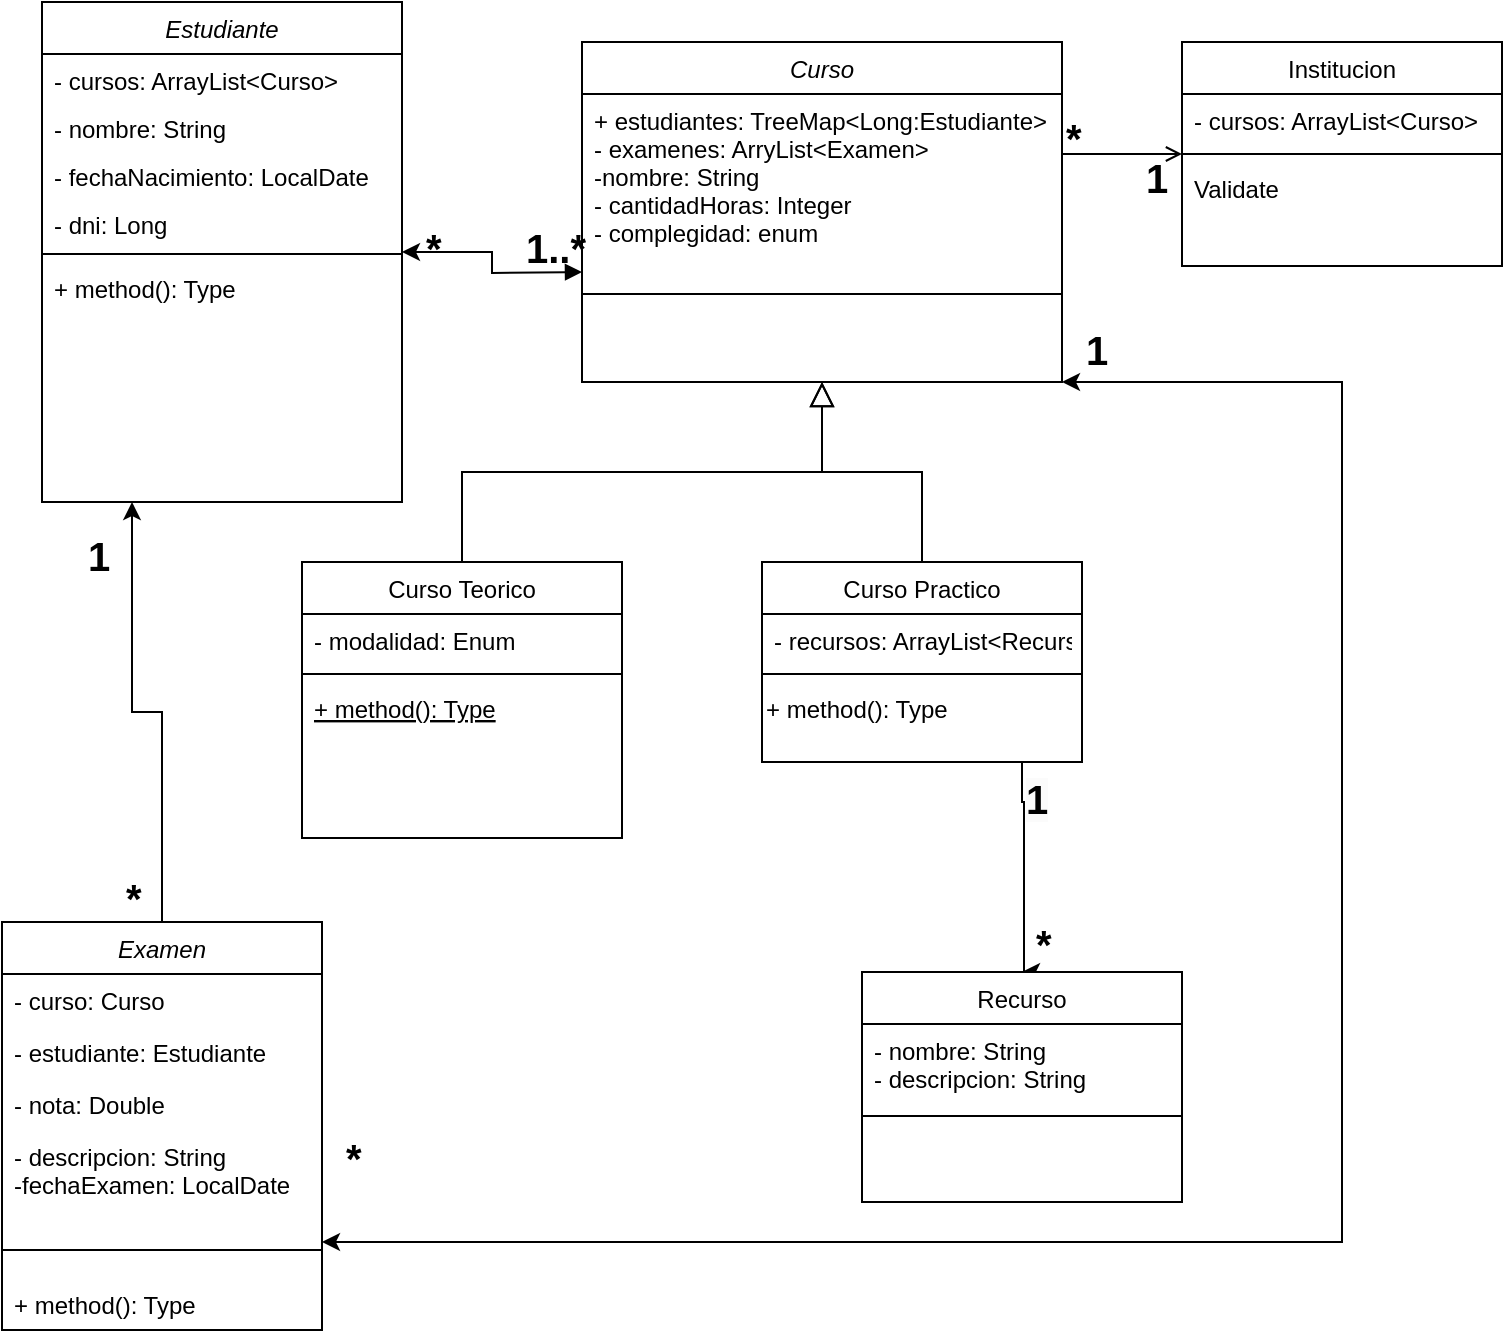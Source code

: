 <mxfile version="24.7.5">
  <diagram id="C5RBs43oDa-KdzZeNtuy" name="Page-1">
    <mxGraphModel dx="1575" dy="626" grid="1" gridSize="10" guides="1" tooltips="1" connect="1" arrows="1" fold="1" page="1" pageScale="1" pageWidth="827" pageHeight="1169" math="0" shadow="0">
      <root>
        <mxCell id="WIyWlLk6GJQsqaUBKTNV-0" />
        <mxCell id="WIyWlLk6GJQsqaUBKTNV-1" parent="WIyWlLk6GJQsqaUBKTNV-0" />
        <mxCell id="zkfFHV4jXpPFQw0GAbJ--0" value="Curso" style="swimlane;fontStyle=2;align=center;verticalAlign=top;childLayout=stackLayout;horizontal=1;startSize=26;horizontalStack=0;resizeParent=1;resizeLast=0;collapsible=1;marginBottom=0;rounded=0;shadow=0;strokeWidth=1;" parent="WIyWlLk6GJQsqaUBKTNV-1" vertex="1">
          <mxGeometry x="240" y="120" width="240" height="170" as="geometry">
            <mxRectangle x="230" y="140" width="160" height="26" as="alternateBounds" />
          </mxGeometry>
        </mxCell>
        <mxCell id="zkfFHV4jXpPFQw0GAbJ--1" value="+ estudiantes: TreeMap&lt;Long:Estudiante&gt;&#xa;- examenes: ArryList&lt;Examen&gt;&#xa;-nombre: String&#xa;- cantidadHoras: Integer&#xa;- complegidad: enum" style="text;align=left;verticalAlign=top;spacingLeft=4;spacingRight=4;overflow=hidden;rotatable=0;points=[[0,0.5],[1,0.5]];portConstraint=eastwest;" parent="zkfFHV4jXpPFQw0GAbJ--0" vertex="1">
          <mxGeometry y="26" width="240" height="90" as="geometry" />
        </mxCell>
        <mxCell id="zkfFHV4jXpPFQw0GAbJ--4" value="" style="line;html=1;strokeWidth=1;align=left;verticalAlign=middle;spacingTop=-1;spacingLeft=3;spacingRight=3;rotatable=0;labelPosition=right;points=[];portConstraint=eastwest;" parent="zkfFHV4jXpPFQw0GAbJ--0" vertex="1">
          <mxGeometry y="116" width="240" height="20" as="geometry" />
        </mxCell>
        <mxCell id="zkfFHV4jXpPFQw0GAbJ--6" value="Curso Teorico" style="swimlane;fontStyle=0;align=center;verticalAlign=top;childLayout=stackLayout;horizontal=1;startSize=26;horizontalStack=0;resizeParent=1;resizeLast=0;collapsible=1;marginBottom=0;rounded=0;shadow=0;strokeWidth=1;" parent="WIyWlLk6GJQsqaUBKTNV-1" vertex="1">
          <mxGeometry x="100" y="380" width="160" height="138" as="geometry">
            <mxRectangle x="130" y="380" width="160" height="26" as="alternateBounds" />
          </mxGeometry>
        </mxCell>
        <mxCell id="zkfFHV4jXpPFQw0GAbJ--7" value="- modalidad: Enum" style="text;align=left;verticalAlign=top;spacingLeft=4;spacingRight=4;overflow=hidden;rotatable=0;points=[[0,0.5],[1,0.5]];portConstraint=eastwest;" parent="zkfFHV4jXpPFQw0GAbJ--6" vertex="1">
          <mxGeometry y="26" width="160" height="26" as="geometry" />
        </mxCell>
        <mxCell id="zkfFHV4jXpPFQw0GAbJ--9" value="" style="line;html=1;strokeWidth=1;align=left;verticalAlign=middle;spacingTop=-1;spacingLeft=3;spacingRight=3;rotatable=0;labelPosition=right;points=[];portConstraint=eastwest;" parent="zkfFHV4jXpPFQw0GAbJ--6" vertex="1">
          <mxGeometry y="52" width="160" height="8" as="geometry" />
        </mxCell>
        <mxCell id="zkfFHV4jXpPFQw0GAbJ--10" value="+ method(): Type" style="text;align=left;verticalAlign=top;spacingLeft=4;spacingRight=4;overflow=hidden;rotatable=0;points=[[0,0.5],[1,0.5]];portConstraint=eastwest;fontStyle=4" parent="zkfFHV4jXpPFQw0GAbJ--6" vertex="1">
          <mxGeometry y="60" width="160" height="26" as="geometry" />
        </mxCell>
        <mxCell id="zkfFHV4jXpPFQw0GAbJ--12" value="" style="endArrow=block;endSize=10;endFill=0;shadow=0;strokeWidth=1;rounded=0;curved=0;edgeStyle=elbowEdgeStyle;elbow=vertical;" parent="WIyWlLk6GJQsqaUBKTNV-1" source="zkfFHV4jXpPFQw0GAbJ--6" target="zkfFHV4jXpPFQw0GAbJ--0" edge="1">
          <mxGeometry width="160" relative="1" as="geometry">
            <mxPoint x="200" y="203" as="sourcePoint" />
            <mxPoint x="200" y="203" as="targetPoint" />
          </mxGeometry>
        </mxCell>
        <mxCell id="1xXXgyFCzHCSXq-kqXW4-20" style="edgeStyle=orthogonalEdgeStyle;rounded=0;orthogonalLoop=1;jettySize=auto;html=1;entryX=0.5;entryY=0;entryDx=0;entryDy=0;" edge="1" parent="WIyWlLk6GJQsqaUBKTNV-1" source="zkfFHV4jXpPFQw0GAbJ--13" target="1xXXgyFCzHCSXq-kqXW4-17">
          <mxGeometry relative="1" as="geometry">
            <mxPoint x="460" y="510" as="targetPoint" />
            <Array as="points">
              <mxPoint x="460" y="500" />
              <mxPoint x="461" y="585" />
            </Array>
          </mxGeometry>
        </mxCell>
        <mxCell id="zkfFHV4jXpPFQw0GAbJ--13" value="Curso Practico" style="swimlane;fontStyle=0;align=center;verticalAlign=top;childLayout=stackLayout;horizontal=1;startSize=26;horizontalStack=0;resizeParent=1;resizeLast=0;collapsible=1;marginBottom=0;rounded=0;shadow=0;strokeWidth=1;" parent="WIyWlLk6GJQsqaUBKTNV-1" vertex="1">
          <mxGeometry x="330" y="380" width="160" height="100" as="geometry">
            <mxRectangle x="340" y="380" width="170" height="26" as="alternateBounds" />
          </mxGeometry>
        </mxCell>
        <mxCell id="zkfFHV4jXpPFQw0GAbJ--14" value="- recursos: ArrayList&lt;Recurso&gt;" style="text;align=left;verticalAlign=top;spacingLeft=4;spacingRight=4;overflow=hidden;rotatable=0;points=[[0,0.5],[1,0.5]];portConstraint=eastwest;" parent="zkfFHV4jXpPFQw0GAbJ--13" vertex="1">
          <mxGeometry y="26" width="160" height="26" as="geometry" />
        </mxCell>
        <mxCell id="zkfFHV4jXpPFQw0GAbJ--15" value="" style="line;html=1;strokeWidth=1;align=left;verticalAlign=middle;spacingTop=-1;spacingLeft=3;spacingRight=3;rotatable=0;labelPosition=right;points=[];portConstraint=eastwest;" parent="zkfFHV4jXpPFQw0GAbJ--13" vertex="1">
          <mxGeometry y="52" width="160" height="8" as="geometry" />
        </mxCell>
        <mxCell id="1xXXgyFCzHCSXq-kqXW4-32" value="+ method(): Type" style="text;whiteSpace=wrap;html=1;" vertex="1" parent="zkfFHV4jXpPFQw0GAbJ--13">
          <mxGeometry y="60" width="160" height="40" as="geometry" />
        </mxCell>
        <mxCell id="zkfFHV4jXpPFQw0GAbJ--16" value="" style="endArrow=block;endSize=10;endFill=0;shadow=0;strokeWidth=1;rounded=0;curved=0;edgeStyle=elbowEdgeStyle;elbow=vertical;" parent="WIyWlLk6GJQsqaUBKTNV-1" source="zkfFHV4jXpPFQw0GAbJ--13" target="zkfFHV4jXpPFQw0GAbJ--0" edge="1">
          <mxGeometry width="160" relative="1" as="geometry">
            <mxPoint x="210" y="373" as="sourcePoint" />
            <mxPoint x="310" y="271" as="targetPoint" />
          </mxGeometry>
        </mxCell>
        <mxCell id="zkfFHV4jXpPFQw0GAbJ--17" value="Institucion" style="swimlane;fontStyle=0;align=center;verticalAlign=top;childLayout=stackLayout;horizontal=1;startSize=26;horizontalStack=0;resizeParent=1;resizeLast=0;collapsible=1;marginBottom=0;rounded=0;shadow=0;strokeWidth=1;" parent="WIyWlLk6GJQsqaUBKTNV-1" vertex="1">
          <mxGeometry x="540" y="120" width="160" height="112" as="geometry">
            <mxRectangle x="550" y="140" width="160" height="26" as="alternateBounds" />
          </mxGeometry>
        </mxCell>
        <mxCell id="zkfFHV4jXpPFQw0GAbJ--18" value="- cursos: ArrayList&lt;Curso&gt;" style="text;align=left;verticalAlign=top;spacingLeft=4;spacingRight=4;overflow=hidden;rotatable=0;points=[[0,0.5],[1,0.5]];portConstraint=eastwest;" parent="zkfFHV4jXpPFQw0GAbJ--17" vertex="1">
          <mxGeometry y="26" width="160" height="26" as="geometry" />
        </mxCell>
        <mxCell id="zkfFHV4jXpPFQw0GAbJ--23" value="" style="line;html=1;strokeWidth=1;align=left;verticalAlign=middle;spacingTop=-1;spacingLeft=3;spacingRight=3;rotatable=0;labelPosition=right;points=[];portConstraint=eastwest;" parent="zkfFHV4jXpPFQw0GAbJ--17" vertex="1">
          <mxGeometry y="52" width="160" height="8" as="geometry" />
        </mxCell>
        <mxCell id="zkfFHV4jXpPFQw0GAbJ--24" value="Validate" style="text;align=left;verticalAlign=top;spacingLeft=4;spacingRight=4;overflow=hidden;rotatable=0;points=[[0,0.5],[1,0.5]];portConstraint=eastwest;" parent="zkfFHV4jXpPFQw0GAbJ--17" vertex="1">
          <mxGeometry y="60" width="160" height="26" as="geometry" />
        </mxCell>
        <mxCell id="zkfFHV4jXpPFQw0GAbJ--26" value="" style="endArrow=open;shadow=0;strokeWidth=1;rounded=0;curved=0;endFill=1;edgeStyle=elbowEdgeStyle;elbow=vertical;" parent="WIyWlLk6GJQsqaUBKTNV-1" source="zkfFHV4jXpPFQw0GAbJ--0" target="zkfFHV4jXpPFQw0GAbJ--17" edge="1">
          <mxGeometry x="0.5" y="41" relative="1" as="geometry">
            <mxPoint x="380" y="192" as="sourcePoint" />
            <mxPoint x="540" y="192" as="targetPoint" />
            <mxPoint x="-40" y="32" as="offset" />
          </mxGeometry>
        </mxCell>
        <mxCell id="zkfFHV4jXpPFQw0GAbJ--27" value="*" style="resizable=0;align=left;verticalAlign=bottom;labelBackgroundColor=none;fontSize=20;fontStyle=1" parent="zkfFHV4jXpPFQw0GAbJ--26" connectable="0" vertex="1">
          <mxGeometry x="-1" relative="1" as="geometry">
            <mxPoint y="4" as="offset" />
          </mxGeometry>
        </mxCell>
        <mxCell id="1xXXgyFCzHCSXq-kqXW4-6" style="edgeStyle=orthogonalEdgeStyle;rounded=0;orthogonalLoop=1;jettySize=auto;html=1;endArrow=block;endFill=1;startArrow=classic;startFill=1;" edge="1" parent="WIyWlLk6GJQsqaUBKTNV-1" source="1xXXgyFCzHCSXq-kqXW4-0">
          <mxGeometry relative="1" as="geometry">
            <mxPoint x="240" y="235.0" as="targetPoint" />
          </mxGeometry>
        </mxCell>
        <mxCell id="1xXXgyFCzHCSXq-kqXW4-0" value="Estudiante" style="swimlane;fontStyle=2;align=center;verticalAlign=top;childLayout=stackLayout;horizontal=1;startSize=26;horizontalStack=0;resizeParent=1;resizeLast=0;collapsible=1;marginBottom=0;rounded=0;shadow=0;strokeWidth=1;" vertex="1" parent="WIyWlLk6GJQsqaUBKTNV-1">
          <mxGeometry x="-30" y="100" width="180" height="250" as="geometry">
            <mxRectangle x="230" y="140" width="160" height="26" as="alternateBounds" />
          </mxGeometry>
        </mxCell>
        <mxCell id="1xXXgyFCzHCSXq-kqXW4-1" value="- cursos: ArrayList&lt;Curso&gt;" style="text;align=left;verticalAlign=top;spacingLeft=4;spacingRight=4;overflow=hidden;rotatable=0;points=[[0,0.5],[1,0.5]];portConstraint=eastwest;" vertex="1" parent="1xXXgyFCzHCSXq-kqXW4-0">
          <mxGeometry y="26" width="180" height="24" as="geometry" />
        </mxCell>
        <mxCell id="1xXXgyFCzHCSXq-kqXW4-46" value="- nombre: String" style="text;align=left;verticalAlign=top;spacingLeft=4;spacingRight=4;overflow=hidden;rotatable=0;points=[[0,0.5],[1,0.5]];portConstraint=eastwest;" vertex="1" parent="1xXXgyFCzHCSXq-kqXW4-0">
          <mxGeometry y="50" width="180" height="24" as="geometry" />
        </mxCell>
        <mxCell id="1xXXgyFCzHCSXq-kqXW4-49" value="- fechaNacimiento: LocalDate" style="text;align=left;verticalAlign=top;spacingLeft=4;spacingRight=4;overflow=hidden;rotatable=0;points=[[0,0.5],[1,0.5]];portConstraint=eastwest;" vertex="1" parent="1xXXgyFCzHCSXq-kqXW4-0">
          <mxGeometry y="74" width="180" height="24" as="geometry" />
        </mxCell>
        <mxCell id="1xXXgyFCzHCSXq-kqXW4-50" value="- dni: Long" style="text;align=left;verticalAlign=top;spacingLeft=4;spacingRight=4;overflow=hidden;rotatable=0;points=[[0,0.5],[1,0.5]];portConstraint=eastwest;" vertex="1" parent="1xXXgyFCzHCSXq-kqXW4-0">
          <mxGeometry y="98" width="180" height="24" as="geometry" />
        </mxCell>
        <mxCell id="1xXXgyFCzHCSXq-kqXW4-4" value="" style="line;html=1;strokeWidth=1;align=left;verticalAlign=middle;spacingTop=-1;spacingLeft=3;spacingRight=3;rotatable=0;labelPosition=right;points=[];portConstraint=eastwest;" vertex="1" parent="1xXXgyFCzHCSXq-kqXW4-0">
          <mxGeometry y="122" width="180" height="8" as="geometry" />
        </mxCell>
        <mxCell id="1xXXgyFCzHCSXq-kqXW4-48" value="+ method(): Type" style="text;align=left;verticalAlign=top;spacingLeft=4;spacingRight=4;overflow=hidden;rotatable=0;points=[[0,0.5],[1,0.5]];portConstraint=eastwest;" vertex="1" parent="1xXXgyFCzHCSXq-kqXW4-0">
          <mxGeometry y="130" width="180" height="46" as="geometry" />
        </mxCell>
        <mxCell id="1xXXgyFCzHCSXq-kqXW4-7" value="1" style="resizable=0;align=left;verticalAlign=bottom;labelBackgroundColor=none;fontSize=20;fontStyle=1" connectable="0" vertex="1" parent="WIyWlLk6GJQsqaUBKTNV-1">
          <mxGeometry x="520" y="199.996" as="geometry" />
        </mxCell>
        <mxCell id="1xXXgyFCzHCSXq-kqXW4-8" value="*" style="resizable=0;align=left;verticalAlign=bottom;labelBackgroundColor=none;fontSize=20;fontStyle=1" connectable="0" vertex="1" parent="WIyWlLk6GJQsqaUBKTNV-1">
          <mxGeometry x="160" y="234.999" as="geometry" />
        </mxCell>
        <mxCell id="1xXXgyFCzHCSXq-kqXW4-9" value="1..*" style="resizable=0;align=left;verticalAlign=bottom;labelBackgroundColor=none;fontSize=20;fontStyle=1" connectable="0" vertex="1" parent="WIyWlLk6GJQsqaUBKTNV-1">
          <mxGeometry x="210" y="234.999" as="geometry" />
        </mxCell>
        <mxCell id="1xXXgyFCzHCSXq-kqXW4-16" style="edgeStyle=orthogonalEdgeStyle;rounded=0;orthogonalLoop=1;jettySize=auto;html=1;entryX=0.25;entryY=1;entryDx=0;entryDy=0;" edge="1" parent="WIyWlLk6GJQsqaUBKTNV-1" source="1xXXgyFCzHCSXq-kqXW4-10" target="1xXXgyFCzHCSXq-kqXW4-0">
          <mxGeometry relative="1" as="geometry">
            <mxPoint x="30" y="320" as="targetPoint" />
            <Array as="points" />
          </mxGeometry>
        </mxCell>
        <mxCell id="1xXXgyFCzHCSXq-kqXW4-10" value="Examen" style="swimlane;fontStyle=2;align=center;verticalAlign=top;childLayout=stackLayout;horizontal=1;startSize=26;horizontalStack=0;resizeParent=1;resizeLast=0;collapsible=1;marginBottom=0;rounded=0;shadow=0;strokeWidth=1;" vertex="1" parent="WIyWlLk6GJQsqaUBKTNV-1">
          <mxGeometry x="-50" y="560" width="160" height="204" as="geometry">
            <mxRectangle x="230" y="140" width="160" height="26" as="alternateBounds" />
          </mxGeometry>
        </mxCell>
        <mxCell id="1xXXgyFCzHCSXq-kqXW4-11" value="- curso: Curso" style="text;align=left;verticalAlign=top;spacingLeft=4;spacingRight=4;overflow=hidden;rotatable=0;points=[[0,0.5],[1,0.5]];portConstraint=eastwest;" vertex="1" parent="1xXXgyFCzHCSXq-kqXW4-10">
          <mxGeometry y="26" width="160" height="26" as="geometry" />
        </mxCell>
        <mxCell id="1xXXgyFCzHCSXq-kqXW4-39" value="- estudiante: Estudiante" style="text;align=left;verticalAlign=top;spacingLeft=4;spacingRight=4;overflow=hidden;rotatable=0;points=[[0,0.5],[1,0.5]];portConstraint=eastwest;" vertex="1" parent="1xXXgyFCzHCSXq-kqXW4-10">
          <mxGeometry y="52" width="160" height="26" as="geometry" />
        </mxCell>
        <mxCell id="1xXXgyFCzHCSXq-kqXW4-41" value="- nota: Double" style="text;align=left;verticalAlign=top;spacingLeft=4;spacingRight=4;overflow=hidden;rotatable=0;points=[[0,0.5],[1,0.5]];portConstraint=eastwest;" vertex="1" parent="1xXXgyFCzHCSXq-kqXW4-10">
          <mxGeometry y="78" width="160" height="26" as="geometry" />
        </mxCell>
        <mxCell id="1xXXgyFCzHCSXq-kqXW4-42" value="- descripcion: String&#xa;-fechaExamen: LocalDate" style="text;align=left;verticalAlign=top;spacingLeft=4;spacingRight=4;overflow=hidden;rotatable=0;points=[[0,0.5],[1,0.5]];portConstraint=eastwest;" vertex="1" parent="1xXXgyFCzHCSXq-kqXW4-10">
          <mxGeometry y="104" width="160" height="46" as="geometry" />
        </mxCell>
        <mxCell id="1xXXgyFCzHCSXq-kqXW4-14" value="" style="line;html=1;strokeWidth=1;align=left;verticalAlign=middle;spacingTop=-1;spacingLeft=3;spacingRight=3;rotatable=0;labelPosition=right;points=[];portConstraint=eastwest;" vertex="1" parent="1xXXgyFCzHCSXq-kqXW4-10">
          <mxGeometry y="150" width="160" height="28" as="geometry" />
        </mxCell>
        <mxCell id="1xXXgyFCzHCSXq-kqXW4-43" value="+ method(): Type" style="text;align=left;verticalAlign=top;spacingLeft=4;spacingRight=4;overflow=hidden;rotatable=0;points=[[0,0.5],[1,0.5]];portConstraint=eastwest;" vertex="1" parent="1xXXgyFCzHCSXq-kqXW4-10">
          <mxGeometry y="178" width="160" height="26" as="geometry" />
        </mxCell>
        <mxCell id="1xXXgyFCzHCSXq-kqXW4-17" value="Recurso" style="swimlane;fontStyle=0;align=center;verticalAlign=top;childLayout=stackLayout;horizontal=1;startSize=26;horizontalStack=0;resizeParent=1;resizeLast=0;collapsible=1;marginBottom=0;rounded=0;shadow=0;strokeWidth=1;" vertex="1" parent="WIyWlLk6GJQsqaUBKTNV-1">
          <mxGeometry x="380" y="585" width="160" height="115" as="geometry">
            <mxRectangle x="340" y="380" width="170" height="26" as="alternateBounds" />
          </mxGeometry>
        </mxCell>
        <mxCell id="1xXXgyFCzHCSXq-kqXW4-18" value="- nombre: String&#xa;- descripcion: String" style="text;align=left;verticalAlign=top;spacingLeft=4;spacingRight=4;overflow=hidden;rotatable=0;points=[[0,0.5],[1,0.5]];portConstraint=eastwest;" vertex="1" parent="1xXXgyFCzHCSXq-kqXW4-17">
          <mxGeometry y="26" width="160" height="42" as="geometry" />
        </mxCell>
        <mxCell id="1xXXgyFCzHCSXq-kqXW4-19" value="" style="line;html=1;strokeWidth=1;align=left;verticalAlign=middle;spacingTop=-1;spacingLeft=3;spacingRight=3;rotatable=0;labelPosition=right;points=[];portConstraint=eastwest;" vertex="1" parent="1xXXgyFCzHCSXq-kqXW4-17">
          <mxGeometry y="68" width="160" height="8" as="geometry" />
        </mxCell>
        <mxCell id="1xXXgyFCzHCSXq-kqXW4-21" style="edgeStyle=orthogonalEdgeStyle;rounded=0;orthogonalLoop=1;jettySize=auto;html=1;startArrow=classic;startFill=1;" edge="1" parent="WIyWlLk6GJQsqaUBKTNV-1">
          <mxGeometry relative="1" as="geometry">
            <mxPoint x="480" y="290" as="sourcePoint" />
            <mxPoint x="110" y="720" as="targetPoint" />
            <Array as="points">
              <mxPoint x="620" y="290" />
              <mxPoint x="620" y="720" />
              <mxPoint x="110" y="720" />
            </Array>
          </mxGeometry>
        </mxCell>
        <mxCell id="1xXXgyFCzHCSXq-kqXW4-29" value="1" style="resizable=0;align=left;verticalAlign=bottom;labelBackgroundColor=none;fontSize=20;fontStyle=1" connectable="0" vertex="1" parent="WIyWlLk6GJQsqaUBKTNV-1">
          <mxGeometry x="490" y="259.999" as="geometry">
            <mxPoint y="26" as="offset" />
          </mxGeometry>
        </mxCell>
        <mxCell id="1xXXgyFCzHCSXq-kqXW4-30" value="*" style="resizable=0;align=left;verticalAlign=bottom;labelBackgroundColor=none;fontSize=20;fontStyle=1" connectable="0" vertex="1" parent="WIyWlLk6GJQsqaUBKTNV-1">
          <mxGeometry x="120" y="689.999" as="geometry" />
        </mxCell>
        <mxCell id="1xXXgyFCzHCSXq-kqXW4-36" value="1" style="resizable=0;align=left;verticalAlign=bottom;labelBackgroundColor=none;fontSize=20;fontStyle=1" connectable="0" vertex="1" parent="WIyWlLk6GJQsqaUBKTNV-1">
          <mxGeometry x="10" y="329.999" as="geometry">
            <mxPoint x="-19" y="59" as="offset" />
          </mxGeometry>
        </mxCell>
        <mxCell id="1xXXgyFCzHCSXq-kqXW4-37" value="*" style="resizable=0;align=left;verticalAlign=bottom;labelBackgroundColor=none;fontSize=20;fontStyle=1" connectable="0" vertex="1" parent="WIyWlLk6GJQsqaUBKTNV-1">
          <mxGeometry x="10" y="559.999" as="geometry" />
        </mxCell>
        <mxCell id="1xXXgyFCzHCSXq-kqXW4-44" value="*" style="resizable=0;align=left;verticalAlign=bottom;labelBackgroundColor=none;fontSize=20;fontStyle=1" connectable="0" vertex="1" parent="WIyWlLk6GJQsqaUBKTNV-1">
          <mxGeometry x="170" y="329.999" as="geometry">
            <mxPoint x="295" y="253" as="offset" />
          </mxGeometry>
        </mxCell>
        <mxCell id="1xXXgyFCzHCSXq-kqXW4-45" value="&lt;span style=&quot;color: rgb(0, 0, 0); font-family: Helvetica; font-size: 20px; font-style: normal; font-variant-ligatures: normal; font-variant-caps: normal; font-weight: 700; letter-spacing: normal; orphans: 2; text-align: left; text-indent: 0px; text-transform: none; widows: 2; word-spacing: 0px; -webkit-text-stroke-width: 0px; white-space: nowrap; background-color: rgb(251, 251, 251); text-decoration-thickness: initial; text-decoration-style: initial; text-decoration-color: initial; display: inline !important; float: none;&quot;&gt;1&lt;/span&gt;" style="text;whiteSpace=wrap;html=1;" vertex="1" parent="WIyWlLk6GJQsqaUBKTNV-1">
          <mxGeometry x="460" y="480" width="40" height="50" as="geometry" />
        </mxCell>
      </root>
    </mxGraphModel>
  </diagram>
</mxfile>

